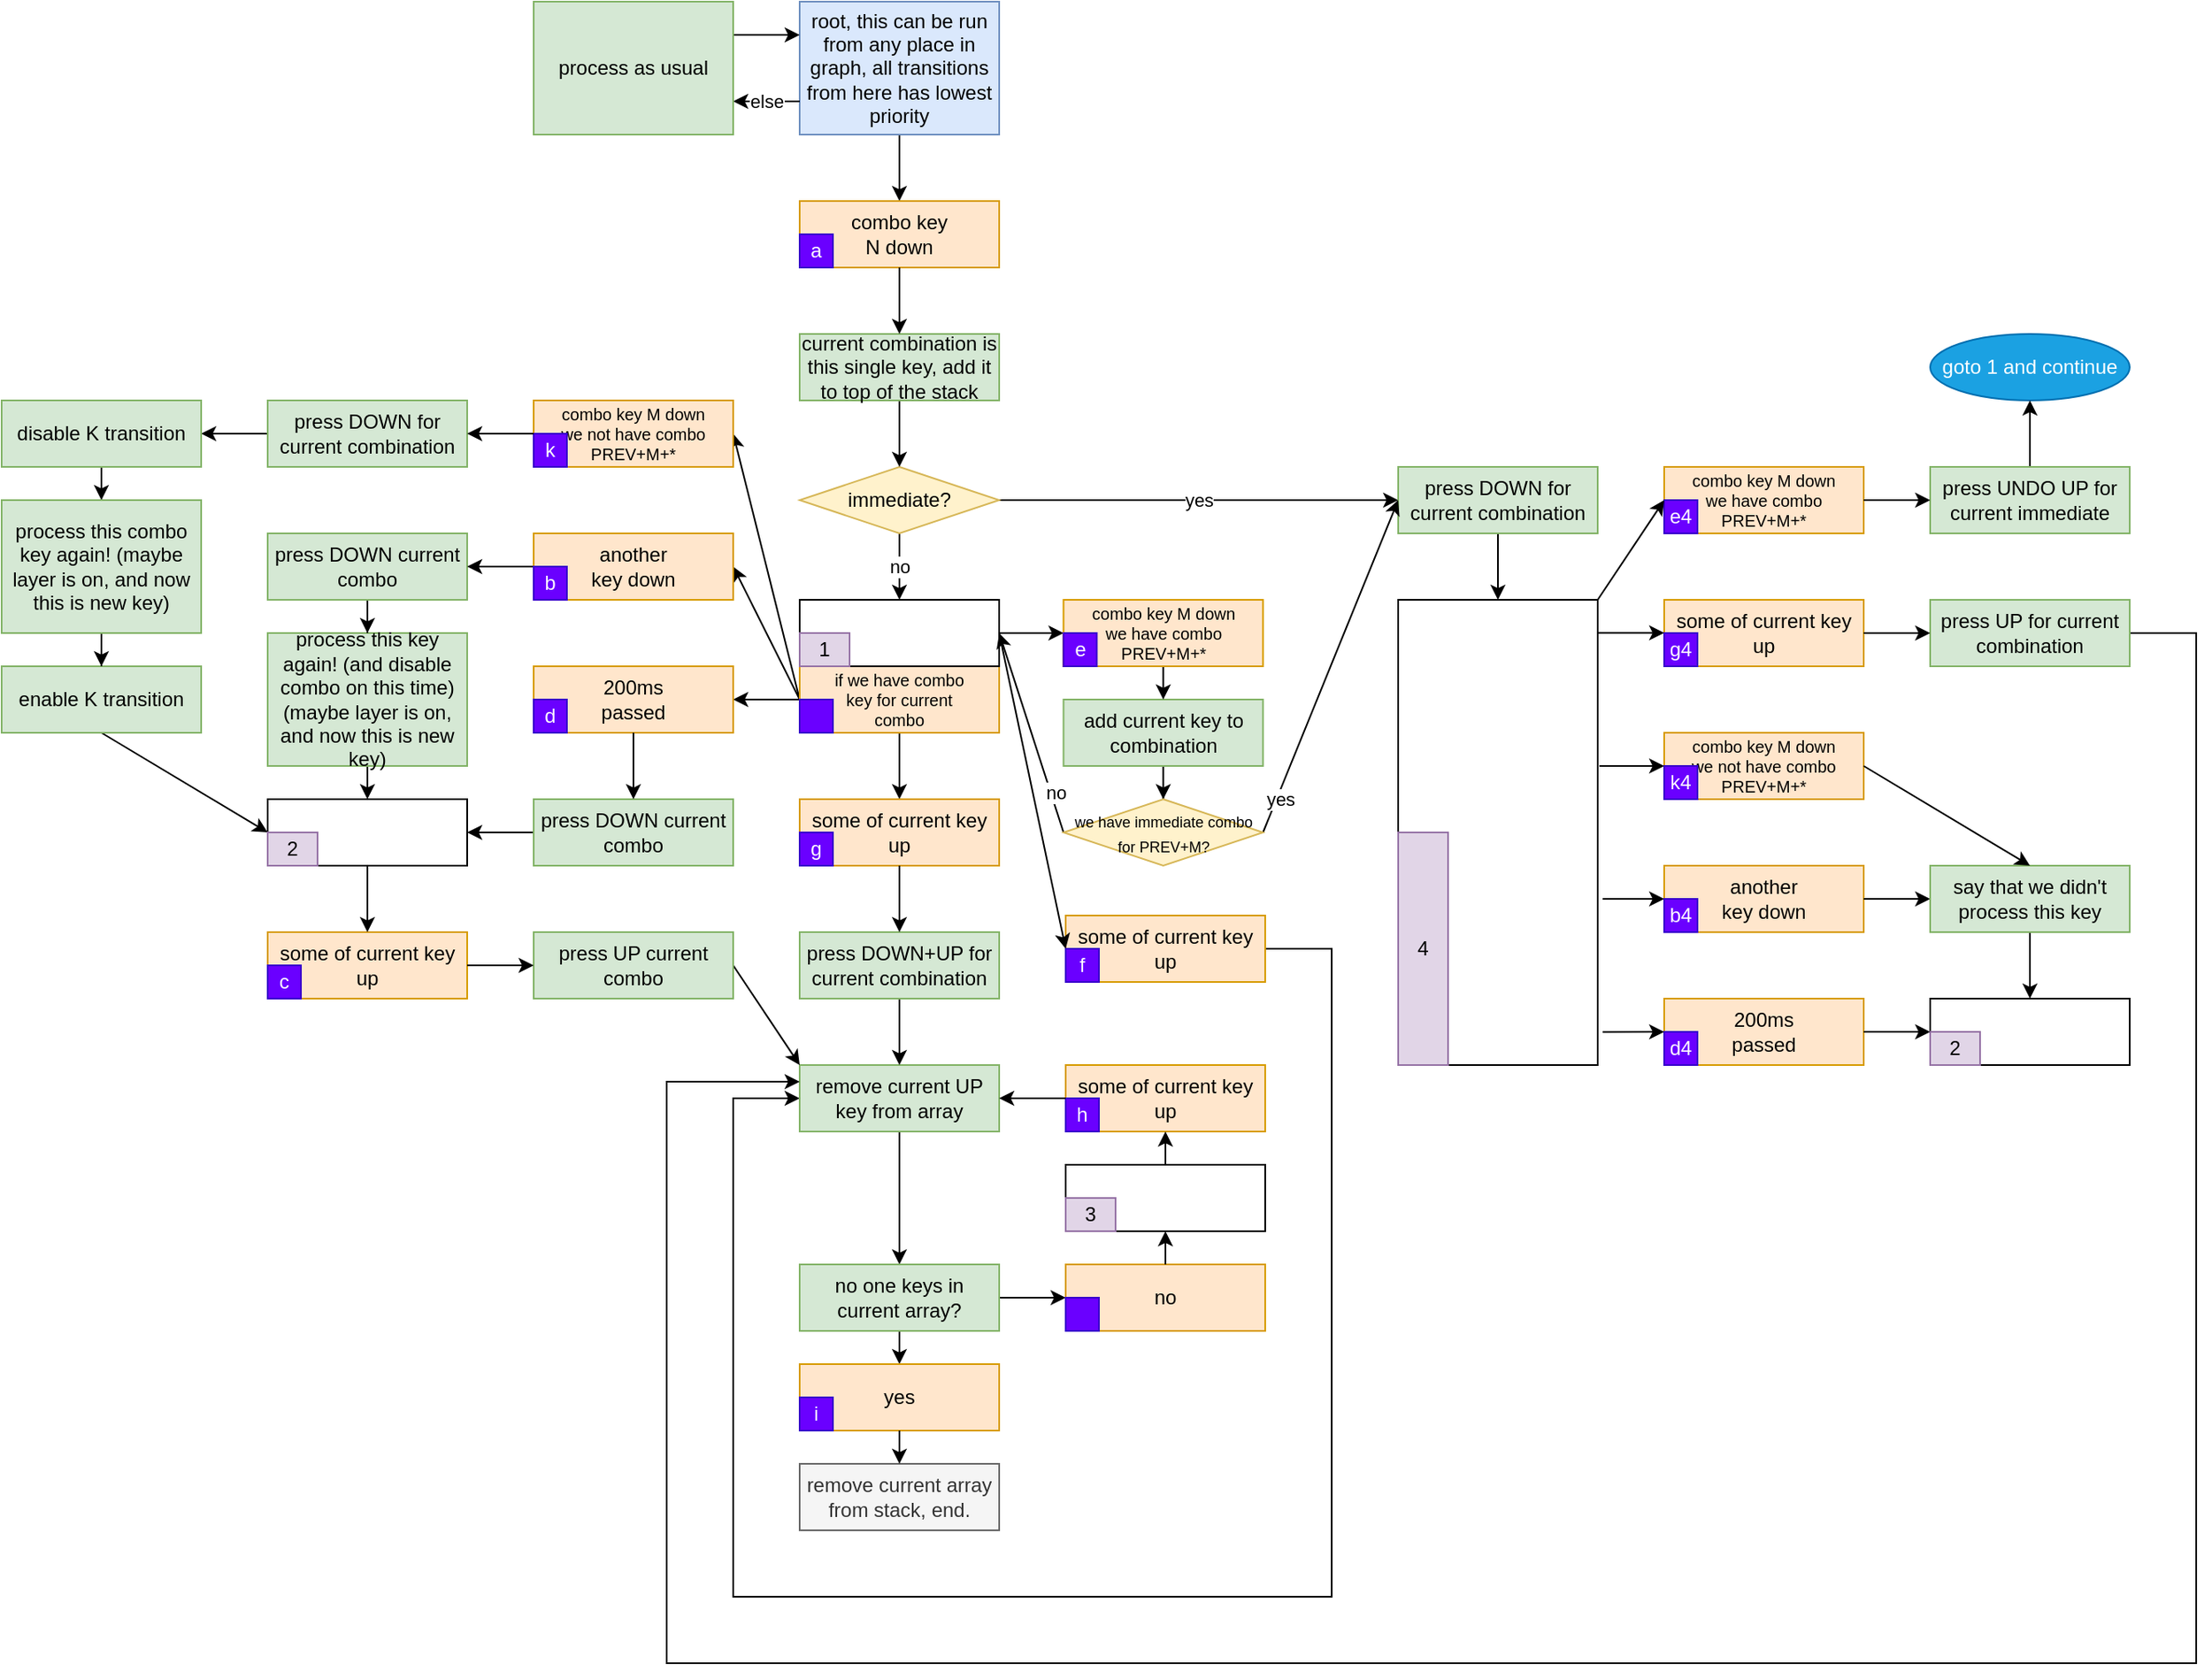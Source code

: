 <mxfile version="14.2.5" type="device"><diagram id="I-GsIGOzujkdGy-dldfp" name="Page-1"><mxGraphModel dx="1452" dy="2237" grid="1" gridSize="10" guides="1" tooltips="1" connect="1" arrows="1" fold="1" page="1" pageScale="1" pageWidth="850" pageHeight="1100" math="0" shadow="0"><root><mxCell id="0"/><mxCell id="1" parent="0"/><mxCell id="Cp73jElpVsVrNux0-uJD-24" style="edgeStyle=none;rounded=0;orthogonalLoop=1;jettySize=auto;html=1;" parent="1" source="9FikOTbZSqQ_IjJCwpM8-122" target="Cp73jElpVsVrNux0-uJD-22" edge="1"><mxGeometry relative="1" as="geometry"/></mxCell><mxCell id="9FikOTbZSqQ_IjJCwpM8-122" value="root, this can be run from any place in graph, all transitions from here has lowest priority" style="rounded=0;whiteSpace=wrap;html=1;fillColor=#dae8fc;strokeColor=#6c8ebf;" parent="1" vertex="1"><mxGeometry x="1360" y="-80" width="120" height="80" as="geometry"/></mxCell><mxCell id="9FikOTbZSqQ_IjJCwpM8-123" value="remove current array from stack, end." style="rounded=0;whiteSpace=wrap;html=1;fillColor=#f5f5f5;strokeColor=#666666;fontColor=#333333;" parent="1" vertex="1"><mxGeometry x="1360" y="800" width="120" height="40" as="geometry"/></mxCell><mxCell id="3cy7uIy2D0ZZn0zKqhlk-67" style="edgeStyle=orthogonalEdgeStyle;rounded=0;orthogonalLoop=1;jettySize=auto;html=1;exitX=1;exitY=0.5;exitDx=0;exitDy=0;" parent="1" source="Cp73jElpVsVrNux0-uJD-68" target="9FikOTbZSqQ_IjJCwpM8-125" edge="1"><mxGeometry relative="1" as="geometry"><Array as="points"><mxPoint x="1680" y="490"/><mxPoint x="1680" y="880"/><mxPoint x="1320" y="880"/><mxPoint x="1320" y="580"/></Array></mxGeometry></mxCell><mxCell id="Cp73jElpVsVrNux0-uJD-15" style="edgeStyle=none;rounded=0;orthogonalLoop=1;jettySize=auto;html=1;exitX=1;exitY=0.5;exitDx=0;exitDy=0;entryX=0;entryY=0;entryDx=0;entryDy=0;" parent="1" source="9FikOTbZSqQ_IjJCwpM8-124" target="ggF09_UAsh0PuTfxkhmL-5" edge="1"><mxGeometry relative="1" as="geometry"/></mxCell><mxCell id="FyaBsQyID1A_M-N_47Ui-7" style="edgeStyle=none;rounded=0;orthogonalLoop=1;jettySize=auto;html=1;" parent="1" source="9FikOTbZSqQ_IjJCwpM8-125" target="FyaBsQyID1A_M-N_47Ui-2" edge="1"><mxGeometry relative="1" as="geometry"/></mxCell><mxCell id="9FikOTbZSqQ_IjJCwpM8-125" value="remove current UP key from array" style="rounded=0;whiteSpace=wrap;html=1;fillColor=#d5e8d4;strokeColor=#82b366;" parent="1" vertex="1"><mxGeometry x="1360" y="560" width="120" height="40" as="geometry"/></mxCell><mxCell id="3cy7uIy2D0ZZn0zKqhlk-65" style="edgeStyle=none;rounded=0;orthogonalLoop=1;jettySize=auto;html=1;" parent="1" source="9FikOTbZSqQ_IjJCwpM8-134" target="3cy7uIy2D0ZZn0zKqhlk-14" edge="1"><mxGeometry relative="1" as="geometry"/></mxCell><mxCell id="9FikOTbZSqQ_IjJCwpM8-134" value="process this key again! (and disable combo on this time) (maybe layer is on, and now this is new key)" style="rounded=0;whiteSpace=wrap;html=1;fillColor=#d5e8d4;strokeColor=#82b366;" parent="1" vertex="1"><mxGeometry x="1040" y="300" width="120" height="80" as="geometry"/></mxCell><mxCell id="Cp73jElpVsVrNux0-uJD-20" style="edgeStyle=none;rounded=0;orthogonalLoop=1;jettySize=auto;html=1;exitX=0;exitY=0.5;exitDx=0;exitDy=0;entryX=1;entryY=0.5;entryDx=0;entryDy=0;" parent="1" source="3cy7uIy2D0ZZn0zKqhlk-10" target="Cp73jElpVsVrNux0-uJD-19" edge="1"><mxGeometry relative="1" as="geometry"/></mxCell><mxCell id="Cp73jElpVsVrNux0-uJD-34" style="edgeStyle=none;rounded=0;orthogonalLoop=1;jettySize=auto;html=1;exitX=0;exitY=0.5;exitDx=0;exitDy=0;entryX=1;entryY=0.5;entryDx=0;entryDy=0;" parent="1" source="3cy7uIy2D0ZZn0zKqhlk-10" target="Cp73jElpVsVrNux0-uJD-26" edge="1"><mxGeometry relative="1" as="geometry"/></mxCell><mxCell id="Cp73jElpVsVrNux0-uJD-65" style="edgeStyle=none;rounded=0;orthogonalLoop=1;jettySize=auto;html=1;exitX=0;exitY=0;exitDx=0;exitDy=0;entryX=1;entryY=0.5;entryDx=0;entryDy=0;" parent="1" source="Cp73jElpVsVrNux0-uJD-76" target="Cp73jElpVsVrNux0-uJD-62" edge="1"><mxGeometry relative="1" as="geometry"/></mxCell><mxCell id="Cp73jElpVsVrNux0-uJD-71" style="edgeStyle=none;rounded=0;orthogonalLoop=1;jettySize=auto;html=1;exitX=0.5;exitY=1;exitDx=0;exitDy=0;" parent="1" source="3cy7uIy2D0ZZn0zKqhlk-10" target="Cp73jElpVsVrNux0-uJD-42" edge="1"><mxGeometry relative="1" as="geometry"/></mxCell><mxCell id="3cy7uIy2D0ZZn0zKqhlk-10" value="&lt;p style=&quot;line-height: 100%&quot;&gt;&lt;/p&gt;&lt;div style=&quot;font-size: 10px&quot;&gt;&lt;font style=&quot;font-size: 10px&quot;&gt;if we have combo&lt;/font&gt;&lt;/div&gt;&lt;div style=&quot;font-size: 10px&quot;&gt;&lt;font style=&quot;font-size: 10px&quot;&gt; key for current &lt;br&gt;&lt;/font&gt;&lt;/div&gt;&lt;div style=&quot;font-size: 10px&quot;&gt;&lt;font style=&quot;font-size: 10px&quot;&gt;combo&lt;/font&gt;&lt;/div&gt;&lt;p&gt;&lt;/p&gt;" style="rounded=0;whiteSpace=wrap;html=1;fillColor=#ffe6cc;strokeColor=#d79b00;" parent="1" vertex="1"><mxGeometry x="1360" y="320" width="120" height="40" as="geometry"/></mxCell><mxCell id="Cp73jElpVsVrNux0-uJD-74" style="edgeStyle=none;rounded=0;orthogonalLoop=1;jettySize=auto;html=1;" parent="1" source="3cy7uIy2D0ZZn0zKqhlk-12" target="9FikOTbZSqQ_IjJCwpM8-125" edge="1"><mxGeometry relative="1" as="geometry"/></mxCell><mxCell id="3cy7uIy2D0ZZn0zKqhlk-12" value="press DOWN+UP for current combination" style="rounded=0;whiteSpace=wrap;html=1;fillColor=#d5e8d4;strokeColor=#82b366;" parent="1" vertex="1"><mxGeometry x="1360" y="480" width="120" height="40" as="geometry"/></mxCell><mxCell id="tpmH9WUJRvsgLyrocyXT-11" style="edgeStyle=orthogonalEdgeStyle;rounded=0;orthogonalLoop=1;jettySize=auto;html=1;" parent="1" source="3cy7uIy2D0ZZn0zKqhlk-19" target="tpmH9WUJRvsgLyrocyXT-10" edge="1"><mxGeometry relative="1" as="geometry"/></mxCell><mxCell id="3cy7uIy2D0ZZn0zKqhlk-19" value="add current key to combination" style="rounded=0;whiteSpace=wrap;html=1;fillColor=#d5e8d4;strokeColor=#82b366;" parent="1" vertex="1"><mxGeometry x="1518.7" y="340" width="120" height="40" as="geometry"/></mxCell><mxCell id="3cy7uIy2D0ZZn0zKqhlk-64" style="edgeStyle=none;rounded=0;orthogonalLoop=1;jettySize=auto;html=1;exitX=1;exitY=0.5;exitDx=0;exitDy=0;entryX=0;entryY=0;entryDx=0;entryDy=0;" parent="1" source="3cy7uIy2D0ZZn0zKqhlk-26" target="9FikOTbZSqQ_IjJCwpM8-125" edge="1"><mxGeometry relative="1" as="geometry"/></mxCell><mxCell id="3cy7uIy2D0ZZn0zKqhlk-26" value="press UP current combo" style="rounded=0;whiteSpace=wrap;html=1;fillColor=#d5e8d4;strokeColor=#82b366;" parent="1" vertex="1"><mxGeometry x="1200" y="480" width="120" height="40" as="geometry"/></mxCell><mxCell id="3cy7uIy2D0ZZn0zKqhlk-53" value="else" style="edgeStyle=none;rounded=0;orthogonalLoop=1;jettySize=auto;html=1;exitX=0;exitY=0.75;exitDx=0;exitDy=0;entryX=1;entryY=0.75;entryDx=0;entryDy=0;" parent="1" source="9FikOTbZSqQ_IjJCwpM8-122" target="3cy7uIy2D0ZZn0zKqhlk-55" edge="1"><mxGeometry relative="1" as="geometry"><mxPoint x="1360" y="-10" as="sourcePoint"/></mxGeometry></mxCell><mxCell id="3cy7uIy2D0ZZn0zKqhlk-54" style="edgeStyle=none;rounded=0;orthogonalLoop=1;jettySize=auto;html=1;exitX=1;exitY=0.25;exitDx=0;exitDy=0;entryX=0;entryY=0.25;entryDx=0;entryDy=0;" parent="1" source="3cy7uIy2D0ZZn0zKqhlk-55" target="9FikOTbZSqQ_IjJCwpM8-122" edge="1"><mxGeometry relative="1" as="geometry"><mxPoint x="1360" y="-30" as="targetPoint"/></mxGeometry></mxCell><mxCell id="3cy7uIy2D0ZZn0zKqhlk-55" value="process as usual" style="rounded=0;whiteSpace=wrap;html=1;fillColor=#d5e8d4;strokeColor=#82b366;" parent="1" vertex="1"><mxGeometry x="1200" y="-80" width="120" height="80" as="geometry"/></mxCell><mxCell id="Cp73jElpVsVrNux0-uJD-54" style="edgeStyle=none;rounded=0;orthogonalLoop=1;jettySize=auto;html=1;" parent="1" source="FyaBsQyID1A_M-N_47Ui-2" target="Cp73jElpVsVrNux0-uJD-52" edge="1"><mxGeometry relative="1" as="geometry"/></mxCell><mxCell id="Cp73jElpVsVrNux0-uJD-59" style="edgeStyle=none;rounded=0;orthogonalLoop=1;jettySize=auto;html=1;entryX=0;entryY=0.5;entryDx=0;entryDy=0;exitX=1;exitY=0.5;exitDx=0;exitDy=0;" parent="1" source="FyaBsQyID1A_M-N_47Ui-2" target="Cp73jElpVsVrNux0-uJD-57" edge="1"><mxGeometry relative="1" as="geometry"/></mxCell><mxCell id="FyaBsQyID1A_M-N_47Ui-2" value="no one keys in current array?" style="rounded=0;whiteSpace=wrap;html=1;fillColor=#d5e8d4;strokeColor=#82b366;" parent="1" vertex="1"><mxGeometry x="1360" y="680" width="120" height="40" as="geometry"/></mxCell><mxCell id="Cp73jElpVsVrNux0-uJD-2" style="edgeStyle=orthogonalEdgeStyle;rounded=0;orthogonalLoop=1;jettySize=auto;html=1;" parent="1" source="Cp73jElpVsVrNux0-uJD-1" target="9FikOTbZSqQ_IjJCwpM8-134" edge="1"><mxGeometry relative="1" as="geometry"/></mxCell><mxCell id="Cp73jElpVsVrNux0-uJD-1" value="&lt;div&gt;press DOWN current combo&lt;/div&gt;" style="rounded=0;whiteSpace=wrap;html=1;fillColor=#d5e8d4;strokeColor=#82b366;" parent="1" vertex="1"><mxGeometry x="1040" y="240" width="120" height="40" as="geometry"/></mxCell><mxCell id="Cp73jElpVsVrNux0-uJD-5" style="rounded=0;orthogonalLoop=1;jettySize=auto;html=1;entryX=1;entryY=0.5;entryDx=0;entryDy=0;exitX=0;exitY=0.5;exitDx=0;exitDy=0;" parent="1" source="Cp73jElpVsVrNux0-uJD-4" target="3cy7uIy2D0ZZn0zKqhlk-14" edge="1"><mxGeometry relative="1" as="geometry"/></mxCell><mxCell id="Cp73jElpVsVrNux0-uJD-4" value="&lt;div&gt;press DOWN current combo&lt;/div&gt;" style="rounded=0;whiteSpace=wrap;html=1;fillColor=#d5e8d4;strokeColor=#82b366;" parent="1" vertex="1"><mxGeometry x="1200" y="400" width="120" height="40" as="geometry"/></mxCell><mxCell id="BGmf5aNBPwFpcgeWRKs2-4" style="edgeStyle=orthogonalEdgeStyle;rounded=0;orthogonalLoop=1;jettySize=auto;html=1;" parent="1" source="Cp73jElpVsVrNux0-uJD-6" target="BGmf5aNBPwFpcgeWRKs2-1" edge="1"><mxGeometry relative="1" as="geometry"/></mxCell><mxCell id="Cp73jElpVsVrNux0-uJD-6" value="press DOWN for current combination" style="rounded=0;whiteSpace=wrap;html=1;fillColor=#d5e8d4;strokeColor=#82b366;" parent="1" vertex="1"><mxGeometry x="1040" y="160" width="120" height="40" as="geometry"/></mxCell><mxCell id="Cp73jElpVsVrNux0-uJD-75" style="edgeStyle=none;rounded=0;orthogonalLoop=1;jettySize=auto;html=1;entryX=0;entryY=0;entryDx=0;entryDy=0;exitX=0.5;exitY=1;exitDx=0;exitDy=0;" parent="1" source="BGmf5aNBPwFpcgeWRKs2-2" target="3cy7uIy2D0ZZn0zKqhlk-74" edge="1"><mxGeometry relative="1" as="geometry"/></mxCell><mxCell id="Cp73jElpVsVrNux0-uJD-16" style="edgeStyle=none;rounded=0;orthogonalLoop=1;jettySize=auto;html=1;" parent="1" source="Cp73jElpVsVrNux0-uJD-14" target="3cy7uIy2D0ZZn0zKqhlk-19" edge="1"><mxGeometry relative="1" as="geometry"/></mxCell><mxCell id="Cp73jElpVsVrNux0-uJD-21" style="edgeStyle=none;rounded=0;orthogonalLoop=1;jettySize=auto;html=1;entryX=1;entryY=0.5;entryDx=0;entryDy=0;" parent="1" source="Cp73jElpVsVrNux0-uJD-19" target="Cp73jElpVsVrNux0-uJD-1" edge="1"><mxGeometry relative="1" as="geometry"/></mxCell><mxCell id="Cp73jElpVsVrNux0-uJD-27" value="" style="group" parent="1" vertex="1" connectable="0"><mxGeometry x="1200" y="320" width="120" height="40" as="geometry"/></mxCell><mxCell id="Cp73jElpVsVrNux0-uJD-26" value="&lt;div&gt;200ms&lt;/div&gt;&lt;div&gt;passed&lt;br&gt;&lt;/div&gt;" style="rounded=0;whiteSpace=wrap;html=1;fillColor=#ffe6cc;strokeColor=#d79b00;" parent="Cp73jElpVsVrNux0-uJD-27" vertex="1"><mxGeometry width="120" height="40" as="geometry"/></mxCell><mxCell id="ggF09_UAsh0PuTfxkhmL-3" value="d" style="rounded=0;whiteSpace=wrap;html=1;fillColor=#6a00ff;strokeColor=#3700CC;fontColor=#ffffff;" parent="Cp73jElpVsVrNux0-uJD-27" vertex="1"><mxGeometry y="20" width="20" height="20" as="geometry"/></mxCell><mxCell id="Cp73jElpVsVrNux0-uJD-28" value="" style="group" parent="1" vertex="1" connectable="0"><mxGeometry x="1200" y="240" width="120" height="40" as="geometry"/></mxCell><mxCell id="Cp73jElpVsVrNux0-uJD-19" value="&lt;div&gt;another &lt;br&gt;&lt;/div&gt;&lt;div&gt;key down&lt;/div&gt;" style="rounded=0;whiteSpace=wrap;html=1;fillColor=#ffe6cc;strokeColor=#d79b00;" parent="Cp73jElpVsVrNux0-uJD-28" vertex="1"><mxGeometry width="120" height="40" as="geometry"/></mxCell><mxCell id="ggF09_UAsh0PuTfxkhmL-2" value="b" style="rounded=0;whiteSpace=wrap;html=1;fillColor=#6a00ff;strokeColor=#3700CC;fontColor=#ffffff;" parent="Cp73jElpVsVrNux0-uJD-28" vertex="1"><mxGeometry y="20" width="20" height="20" as="geometry"/></mxCell><mxCell id="Cp73jElpVsVrNux0-uJD-29" value="" style="group" parent="1" vertex="1" connectable="0"><mxGeometry x="1518.7" y="280" width="120" height="40" as="geometry"/></mxCell><mxCell id="Cp73jElpVsVrNux0-uJD-14" value="&lt;div style=&quot;font-size: 10px&quot;&gt;&lt;font style=&quot;font-size: 10px&quot;&gt;combo key M down&lt;/font&gt;&lt;div&gt;&lt;font style=&quot;font-size: 10px&quot;&gt;we have combo PREV+M&lt;/font&gt;&lt;font style=&quot;font-size: 10px&quot;&gt;+*&lt;/font&gt;&lt;/div&gt;&lt;/div&gt;" style="rounded=0;whiteSpace=wrap;html=1;fillColor=#ffe6cc;strokeColor=#d79b00;" parent="Cp73jElpVsVrNux0-uJD-29" vertex="1"><mxGeometry width="120" height="40" as="geometry"/></mxCell><mxCell id="ggF09_UAsh0PuTfxkhmL-5" value="e" style="rounded=0;whiteSpace=wrap;html=1;fillColor=#6a00ff;strokeColor=#3700CC;fontColor=#ffffff;" parent="Cp73jElpVsVrNux0-uJD-29" vertex="1"><mxGeometry y="20" width="20" height="20" as="geometry"/></mxCell><mxCell id="Cp73jElpVsVrNux0-uJD-30" value="" style="group" parent="1" vertex="1" connectable="0"><mxGeometry x="1360" y="40" width="120" height="40" as="geometry"/></mxCell><mxCell id="Cp73jElpVsVrNux0-uJD-22" value="&lt;div&gt;combo key &lt;br&gt;&lt;/div&gt;&lt;div&gt;N down&lt;/div&gt;" style="rounded=0;whiteSpace=wrap;html=1;fillColor=#ffe6cc;strokeColor=#d79b00;" parent="Cp73jElpVsVrNux0-uJD-30" vertex="1"><mxGeometry width="120" height="40" as="geometry"/></mxCell><mxCell id="ggF09_UAsh0PuTfxkhmL-1" value="a" style="rounded=0;whiteSpace=wrap;html=1;fillColor=#6a00ff;strokeColor=#3700CC;fontColor=#ffffff;" parent="Cp73jElpVsVrNux0-uJD-30" vertex="1"><mxGeometry y="20" width="20" height="20" as="geometry"/></mxCell><mxCell id="Cp73jElpVsVrNux0-uJD-31" value="" style="group" parent="1" vertex="1" connectable="0"><mxGeometry x="1360" y="280" width="120" height="40" as="geometry"/></mxCell><mxCell id="9FikOTbZSqQ_IjJCwpM8-124" value="" style="rounded=0;whiteSpace=wrap;html=1;" parent="Cp73jElpVsVrNux0-uJD-31" vertex="1"><mxGeometry width="120" height="40" as="geometry"/></mxCell><mxCell id="3cy7uIy2D0ZZn0zKqhlk-70" value="1" style="rounded=0;whiteSpace=wrap;html=1;fillColor=#e1d5e7;strokeColor=#9673a6;" parent="Cp73jElpVsVrNux0-uJD-31" vertex="1"><mxGeometry y="20" width="30" height="20" as="geometry"/></mxCell><mxCell id="Cp73jElpVsVrNux0-uJD-32" value="" style="group" parent="1" vertex="1" connectable="0"><mxGeometry x="1520" y="620" width="120" height="40" as="geometry"/></mxCell><mxCell id="FyaBsQyID1A_M-N_47Ui-1" value="" style="rounded=0;whiteSpace=wrap;html=1;" parent="Cp73jElpVsVrNux0-uJD-32" vertex="1"><mxGeometry width="120" height="40" as="geometry"/></mxCell><mxCell id="3cy7uIy2D0ZZn0zKqhlk-72" value="3" style="rounded=0;whiteSpace=wrap;html=1;fillColor=#e1d5e7;strokeColor=#9673a6;" parent="Cp73jElpVsVrNux0-uJD-32" vertex="1"><mxGeometry y="20" width="30" height="20" as="geometry"/></mxCell><mxCell id="Cp73jElpVsVrNux0-uJD-33" value="" style="group" parent="1" vertex="1" connectable="0"><mxGeometry x="1040" y="400" width="120" height="40" as="geometry"/></mxCell><mxCell id="3cy7uIy2D0ZZn0zKqhlk-14" value="" style="rounded=0;whiteSpace=wrap;html=1;" parent="Cp73jElpVsVrNux0-uJD-33" vertex="1"><mxGeometry width="120" height="40" as="geometry"/></mxCell><mxCell id="3cy7uIy2D0ZZn0zKqhlk-74" value="2" style="rounded=0;whiteSpace=wrap;html=1;fillColor=#e1d5e7;strokeColor=#9673a6;" parent="Cp73jElpVsVrNux0-uJD-33" vertex="1"><mxGeometry y="20" width="30" height="20" as="geometry"/></mxCell><mxCell id="Cp73jElpVsVrNux0-uJD-35" style="edgeStyle=none;rounded=0;orthogonalLoop=1;jettySize=auto;html=1;" parent="1" source="Cp73jElpVsVrNux0-uJD-26" target="Cp73jElpVsVrNux0-uJD-4" edge="1"><mxGeometry relative="1" as="geometry"/></mxCell><mxCell id="Cp73jElpVsVrNux0-uJD-36" value="" style="group" parent="1" vertex="1" connectable="0"><mxGeometry x="1040" y="480" width="120" height="40" as="geometry"/></mxCell><mxCell id="Cp73jElpVsVrNux0-uJD-37" value="some of current key up" style="rounded=0;whiteSpace=wrap;html=1;fillColor=#ffe6cc;strokeColor=#d79b00;" parent="Cp73jElpVsVrNux0-uJD-36" vertex="1"><mxGeometry width="120" height="40" as="geometry"/></mxCell><mxCell id="Cp73jElpVsVrNux0-uJD-38" value="c" style="rounded=0;whiteSpace=wrap;html=1;fillColor=#6a00ff;strokeColor=#3700CC;fontColor=#ffffff;" parent="Cp73jElpVsVrNux0-uJD-36" vertex="1"><mxGeometry y="20" width="20" height="20" as="geometry"/></mxCell><mxCell id="Cp73jElpVsVrNux0-uJD-39" style="edgeStyle=none;rounded=0;orthogonalLoop=1;jettySize=auto;html=1;" parent="1" source="3cy7uIy2D0ZZn0zKqhlk-14" target="Cp73jElpVsVrNux0-uJD-37" edge="1"><mxGeometry relative="1" as="geometry"/></mxCell><mxCell id="Cp73jElpVsVrNux0-uJD-40" style="edgeStyle=none;rounded=0;orthogonalLoop=1;jettySize=auto;html=1;" parent="1" source="Cp73jElpVsVrNux0-uJD-37" target="3cy7uIy2D0ZZn0zKqhlk-26" edge="1"><mxGeometry relative="1" as="geometry"/></mxCell><mxCell id="Cp73jElpVsVrNux0-uJD-41" value="" style="group" parent="1" vertex="1" connectable="0"><mxGeometry x="1360" y="400" width="120" height="40" as="geometry"/></mxCell><mxCell id="Cp73jElpVsVrNux0-uJD-42" value="some of current key up" style="rounded=0;whiteSpace=wrap;html=1;fillColor=#ffe6cc;strokeColor=#d79b00;" parent="Cp73jElpVsVrNux0-uJD-41" vertex="1"><mxGeometry width="120" height="40" as="geometry"/></mxCell><mxCell id="Cp73jElpVsVrNux0-uJD-43" value="g" style="rounded=0;whiteSpace=wrap;html=1;fillColor=#6a00ff;strokeColor=#3700CC;fontColor=#ffffff;" parent="Cp73jElpVsVrNux0-uJD-41" vertex="1"><mxGeometry y="20" width="20" height="20" as="geometry"/></mxCell><mxCell id="Cp73jElpVsVrNux0-uJD-46" value="" style="group" parent="1" vertex="1" connectable="0"><mxGeometry x="1520" y="560" width="120" height="40" as="geometry"/></mxCell><mxCell id="Cp73jElpVsVrNux0-uJD-47" value="some of current key up" style="rounded=0;whiteSpace=wrap;html=1;fillColor=#ffe6cc;strokeColor=#d79b00;" parent="Cp73jElpVsVrNux0-uJD-46" vertex="1"><mxGeometry width="120" height="40" as="geometry"/></mxCell><mxCell id="Cp73jElpVsVrNux0-uJD-48" value="h" style="rounded=0;whiteSpace=wrap;html=1;fillColor=#6a00ff;strokeColor=#3700CC;fontColor=#ffffff;" parent="Cp73jElpVsVrNux0-uJD-46" vertex="1"><mxGeometry y="20" width="20" height="20" as="geometry"/></mxCell><mxCell id="Cp73jElpVsVrNux0-uJD-49" style="edgeStyle=none;rounded=0;orthogonalLoop=1;jettySize=auto;html=1;entryX=0.5;entryY=1;entryDx=0;entryDy=0;" parent="1" source="FyaBsQyID1A_M-N_47Ui-1" target="Cp73jElpVsVrNux0-uJD-47" edge="1"><mxGeometry relative="1" as="geometry"/></mxCell><mxCell id="Cp73jElpVsVrNux0-uJD-50" style="edgeStyle=none;rounded=0;orthogonalLoop=1;jettySize=auto;html=1;entryX=1;entryY=0.5;entryDx=0;entryDy=0;exitX=0;exitY=0;exitDx=0;exitDy=0;" parent="1" source="Cp73jElpVsVrNux0-uJD-48" target="9FikOTbZSqQ_IjJCwpM8-125" edge="1"><mxGeometry relative="1" as="geometry"/></mxCell><mxCell id="Cp73jElpVsVrNux0-uJD-51" value="" style="group" parent="1" vertex="1" connectable="0"><mxGeometry x="1360" y="740" width="120" height="40" as="geometry"/></mxCell><mxCell id="Cp73jElpVsVrNux0-uJD-52" value="yes" style="rounded=0;whiteSpace=wrap;html=1;fillColor=#ffe6cc;strokeColor=#d79b00;" parent="Cp73jElpVsVrNux0-uJD-51" vertex="1"><mxGeometry width="120" height="40" as="geometry"/></mxCell><mxCell id="Cp73jElpVsVrNux0-uJD-53" value="i" style="rounded=0;whiteSpace=wrap;html=1;fillColor=#6a00ff;strokeColor=#3700CC;fontColor=#ffffff;" parent="Cp73jElpVsVrNux0-uJD-51" vertex="1"><mxGeometry y="20" width="20" height="20" as="geometry"/></mxCell><mxCell id="Cp73jElpVsVrNux0-uJD-55" style="edgeStyle=none;rounded=0;orthogonalLoop=1;jettySize=auto;html=1;" parent="1" source="Cp73jElpVsVrNux0-uJD-52" target="9FikOTbZSqQ_IjJCwpM8-123" edge="1"><mxGeometry relative="1" as="geometry"/></mxCell><mxCell id="Cp73jElpVsVrNux0-uJD-56" value="" style="group" parent="1" vertex="1" connectable="0"><mxGeometry x="1520" y="680" width="120" height="40" as="geometry"/></mxCell><mxCell id="Cp73jElpVsVrNux0-uJD-57" value="no" style="rounded=0;whiteSpace=wrap;html=1;fillColor=#ffe6cc;strokeColor=#d79b00;" parent="Cp73jElpVsVrNux0-uJD-56" vertex="1"><mxGeometry width="120" height="40" as="geometry"/></mxCell><mxCell id="Cp73jElpVsVrNux0-uJD-58" value="" style="rounded=0;whiteSpace=wrap;html=1;fillColor=#6a00ff;strokeColor=#3700CC;fontColor=#ffffff;" parent="Cp73jElpVsVrNux0-uJD-56" vertex="1"><mxGeometry y="20" width="20" height="20" as="geometry"/></mxCell><mxCell id="Cp73jElpVsVrNux0-uJD-60" style="edgeStyle=none;rounded=0;orthogonalLoop=1;jettySize=auto;html=1;" parent="1" source="Cp73jElpVsVrNux0-uJD-57" target="FyaBsQyID1A_M-N_47Ui-1" edge="1"><mxGeometry relative="1" as="geometry"/></mxCell><mxCell id="Cp73jElpVsVrNux0-uJD-61" value="" style="group" parent="1" vertex="1" connectable="0"><mxGeometry x="1200" y="160" width="120" height="40" as="geometry"/></mxCell><mxCell id="Cp73jElpVsVrNux0-uJD-62" value="&lt;div style=&quot;font-size: 10px&quot;&gt;&lt;font style=&quot;font-size: 10px&quot;&gt;combo key M down&lt;/font&gt;&lt;div&gt;&lt;font style=&quot;font-size: 10px&quot;&gt;we not have combo PREV+M&lt;/font&gt;&lt;font style=&quot;font-size: 10px&quot;&gt;+*&lt;/font&gt;&lt;/div&gt;&lt;/div&gt;" style="rounded=0;whiteSpace=wrap;html=1;fillColor=#ffe6cc;strokeColor=#d79b00;" parent="Cp73jElpVsVrNux0-uJD-61" vertex="1"><mxGeometry width="120" height="40" as="geometry"/></mxCell><mxCell id="Cp73jElpVsVrNux0-uJD-63" value="k" style="rounded=0;whiteSpace=wrap;html=1;fillColor=#6a00ff;strokeColor=#3700CC;fontColor=#ffffff;" parent="Cp73jElpVsVrNux0-uJD-61" vertex="1"><mxGeometry y="20" width="20" height="20" as="geometry"/></mxCell><mxCell id="Cp73jElpVsVrNux0-uJD-66" style="edgeStyle=none;rounded=0;orthogonalLoop=1;jettySize=auto;html=1;" parent="1" source="Cp73jElpVsVrNux0-uJD-62" target="Cp73jElpVsVrNux0-uJD-6" edge="1"><mxGeometry relative="1" as="geometry"/></mxCell><mxCell id="Cp73jElpVsVrNux0-uJD-67" value="" style="group" parent="1" vertex="1" connectable="0"><mxGeometry x="1520" y="470" width="120" height="40" as="geometry"/></mxCell><mxCell id="Cp73jElpVsVrNux0-uJD-68" value="some of current key up" style="rounded=0;whiteSpace=wrap;html=1;fillColor=#ffe6cc;strokeColor=#d79b00;" parent="Cp73jElpVsVrNux0-uJD-67" vertex="1"><mxGeometry width="120" height="40" as="geometry"/></mxCell><mxCell id="Cp73jElpVsVrNux0-uJD-69" value="f" style="rounded=0;whiteSpace=wrap;html=1;fillColor=#6a00ff;strokeColor=#3700CC;fontColor=#ffffff;" parent="Cp73jElpVsVrNux0-uJD-67" vertex="1"><mxGeometry y="20" width="20" height="20" as="geometry"/></mxCell><mxCell id="Cp73jElpVsVrNux0-uJD-70" style="edgeStyle=none;rounded=0;orthogonalLoop=1;jettySize=auto;html=1;exitX=1;exitY=0.5;exitDx=0;exitDy=0;entryX=0;entryY=0;entryDx=0;entryDy=0;" parent="1" source="9FikOTbZSqQ_IjJCwpM8-124" target="Cp73jElpVsVrNux0-uJD-69" edge="1"><mxGeometry relative="1" as="geometry"/></mxCell><mxCell id="Cp73jElpVsVrNux0-uJD-72" style="edgeStyle=none;rounded=0;orthogonalLoop=1;jettySize=auto;html=1;" parent="1" source="Cp73jElpVsVrNux0-uJD-42" target="3cy7uIy2D0ZZn0zKqhlk-12" edge="1"><mxGeometry relative="1" as="geometry"/></mxCell><mxCell id="Cp73jElpVsVrNux0-uJD-76" value="" style="rounded=0;whiteSpace=wrap;html=1;fillColor=#6a00ff;strokeColor=#3700CC;fontColor=#ffffff;" parent="1" vertex="1"><mxGeometry x="1360" y="340" width="20" height="20" as="geometry"/></mxCell><mxCell id="tpmH9WUJRvsgLyrocyXT-6" value="no" style="edgeStyle=orthogonalEdgeStyle;rounded=0;orthogonalLoop=1;jettySize=auto;html=1;" parent="1" source="tpmH9WUJRvsgLyrocyXT-1" target="9FikOTbZSqQ_IjJCwpM8-124" edge="1"><mxGeometry relative="1" as="geometry"/></mxCell><mxCell id="tpmH9WUJRvsgLyrocyXT-8" value="yes" style="rounded=0;orthogonalLoop=1;jettySize=auto;html=1;entryX=0;entryY=0.5;entryDx=0;entryDy=0;exitX=1;exitY=0.5;exitDx=0;exitDy=0;" parent="1" source="tpmH9WUJRvsgLyrocyXT-1" target="tpmH9WUJRvsgLyrocyXT-7" edge="1"><mxGeometry relative="1" as="geometry"/></mxCell><mxCell id="tpmH9WUJRvsgLyrocyXT-1" value="immediate?" style="rhombus;whiteSpace=wrap;html=1;fillColor=#fff2cc;strokeColor=#d6b656;" parent="1" vertex="1"><mxGeometry x="1360" y="200" width="120" height="40" as="geometry"/></mxCell><mxCell id="tpmH9WUJRvsgLyrocyXT-5" style="edgeStyle=orthogonalEdgeStyle;rounded=0;orthogonalLoop=1;jettySize=auto;html=1;" parent="1" source="tpmH9WUJRvsgLyrocyXT-3" target="tpmH9WUJRvsgLyrocyXT-1" edge="1"><mxGeometry relative="1" as="geometry"/></mxCell><mxCell id="tpmH9WUJRvsgLyrocyXT-3" value="current combination is this single key, add it to top of the stack" style="rounded=0;whiteSpace=wrap;html=1;fillColor=#d5e8d4;strokeColor=#82b366;" parent="1" vertex="1"><mxGeometry x="1360" y="120" width="120" height="40" as="geometry"/></mxCell><mxCell id="tpmH9WUJRvsgLyrocyXT-4" style="edgeStyle=orthogonalEdgeStyle;rounded=0;orthogonalLoop=1;jettySize=auto;html=1;" parent="1" source="Cp73jElpVsVrNux0-uJD-22" target="tpmH9WUJRvsgLyrocyXT-3" edge="1"><mxGeometry relative="1" as="geometry"/></mxCell><mxCell id="tpmH9WUJRvsgLyrocyXT-22" style="edgeStyle=none;rounded=0;orthogonalLoop=1;jettySize=auto;html=1;" parent="1" source="tpmH9WUJRvsgLyrocyXT-7" target="tpmH9WUJRvsgLyrocyXT-19" edge="1"><mxGeometry relative="1" as="geometry"/></mxCell><mxCell id="tpmH9WUJRvsgLyrocyXT-7" value="press DOWN for current combination" style="rounded=0;whiteSpace=wrap;html=1;fillColor=#d5e8d4;strokeColor=#82b366;" parent="1" vertex="1"><mxGeometry x="1720" y="200" width="120" height="40" as="geometry"/></mxCell><mxCell id="tpmH9WUJRvsgLyrocyXT-12" style="rounded=0;orthogonalLoop=1;jettySize=auto;html=1;exitX=0;exitY=0.5;exitDx=0;exitDy=0;" parent="1" source="tpmH9WUJRvsgLyrocyXT-10" edge="1"><mxGeometry relative="1" as="geometry"><mxPoint x="1480" y="300" as="targetPoint"/></mxGeometry></mxCell><mxCell id="tpmH9WUJRvsgLyrocyXT-13" value="no" style="edgeLabel;html=1;align=center;verticalAlign=middle;resizable=0;points=[];" parent="tpmH9WUJRvsgLyrocyXT-12" vertex="1" connectable="0"><mxGeometry x="-0.6" y="-3" relative="1" as="geometry"><mxPoint as="offset"/></mxGeometry></mxCell><mxCell id="tpmH9WUJRvsgLyrocyXT-14" style="edgeStyle=none;rounded=0;orthogonalLoop=1;jettySize=auto;html=1;exitX=1;exitY=0.5;exitDx=0;exitDy=0;entryX=0;entryY=0.5;entryDx=0;entryDy=0;" parent="1" source="tpmH9WUJRvsgLyrocyXT-10" target="tpmH9WUJRvsgLyrocyXT-7" edge="1"><mxGeometry relative="1" as="geometry"><mxPoint x="1680" y="220" as="targetPoint"/></mxGeometry></mxCell><mxCell id="tpmH9WUJRvsgLyrocyXT-15" value="yes" style="edgeLabel;html=1;align=center;verticalAlign=middle;resizable=0;points=[];" parent="tpmH9WUJRvsgLyrocyXT-14" vertex="1" connectable="0"><mxGeometry x="-0.786" y="-2" relative="1" as="geometry"><mxPoint as="offset"/></mxGeometry></mxCell><mxCell id="tpmH9WUJRvsgLyrocyXT-10" value="&lt;font style=&quot;font-size: 9px&quot;&gt;we have immediate combo for PREV+M?&lt;/font&gt;" style="rhombus;whiteSpace=wrap;html=1;fillColor=#fff2cc;strokeColor=#d6b656;" parent="1" vertex="1"><mxGeometry x="1518.7" y="400" width="120" height="40" as="geometry"/></mxCell><mxCell id="tpmH9WUJRvsgLyrocyXT-18" value="" style="group" parent="1" vertex="1" connectable="0"><mxGeometry x="1720" y="280" width="120" height="280" as="geometry"/></mxCell><mxCell id="tpmH9WUJRvsgLyrocyXT-19" value="" style="rounded=0;whiteSpace=wrap;html=1;" parent="tpmH9WUJRvsgLyrocyXT-18" vertex="1"><mxGeometry width="120" height="280" as="geometry"/></mxCell><mxCell id="tpmH9WUJRvsgLyrocyXT-20" value="4" style="rounded=0;whiteSpace=wrap;html=1;fillColor=#e1d5e7;strokeColor=#9673a6;" parent="tpmH9WUJRvsgLyrocyXT-18" vertex="1"><mxGeometry y="140" width="30" height="140" as="geometry"/></mxCell><mxCell id="tpmH9WUJRvsgLyrocyXT-24" value="" style="group" parent="1" vertex="1" connectable="0"><mxGeometry x="1880" y="520" width="120" height="40" as="geometry"/></mxCell><mxCell id="tpmH9WUJRvsgLyrocyXT-25" value="&lt;div&gt;200ms&lt;/div&gt;&lt;div&gt;passed&lt;br&gt;&lt;/div&gt;" style="rounded=0;whiteSpace=wrap;html=1;fillColor=#ffe6cc;strokeColor=#d79b00;" parent="tpmH9WUJRvsgLyrocyXT-24" vertex="1"><mxGeometry width="120" height="40" as="geometry"/></mxCell><mxCell id="tpmH9WUJRvsgLyrocyXT-26" value="d4" style="rounded=0;whiteSpace=wrap;html=1;fillColor=#6a00ff;strokeColor=#3700CC;fontColor=#ffffff;" parent="tpmH9WUJRvsgLyrocyXT-24" vertex="1"><mxGeometry y="20" width="20" height="20" as="geometry"/></mxCell><mxCell id="tpmH9WUJRvsgLyrocyXT-27" value="" style="group" parent="1" vertex="1" connectable="0"><mxGeometry x="1880" y="440" width="120" height="40" as="geometry"/></mxCell><mxCell id="tpmH9WUJRvsgLyrocyXT-28" value="&lt;div&gt;another &lt;br&gt;&lt;/div&gt;&lt;div&gt;key down&lt;/div&gt;" style="rounded=0;whiteSpace=wrap;html=1;fillColor=#ffe6cc;strokeColor=#d79b00;" parent="tpmH9WUJRvsgLyrocyXT-27" vertex="1"><mxGeometry width="120" height="40" as="geometry"/></mxCell><mxCell id="tpmH9WUJRvsgLyrocyXT-29" value="b4" style="rounded=0;whiteSpace=wrap;html=1;fillColor=#6a00ff;strokeColor=#3700CC;fontColor=#ffffff;" parent="tpmH9WUJRvsgLyrocyXT-27" vertex="1"><mxGeometry y="20" width="20" height="20" as="geometry"/></mxCell><mxCell id="tpmH9WUJRvsgLyrocyXT-30" value="" style="group" parent="1" vertex="1" connectable="0"><mxGeometry x="1880" y="360" width="120" height="40" as="geometry"/></mxCell><mxCell id="tpmH9WUJRvsgLyrocyXT-31" value="&lt;div style=&quot;font-size: 10px&quot;&gt;&lt;font style=&quot;font-size: 10px&quot;&gt;combo key M down&lt;/font&gt;&lt;div&gt;&lt;font style=&quot;font-size: 10px&quot;&gt;we not have combo PREV+M&lt;/font&gt;&lt;font style=&quot;font-size: 10px&quot;&gt;+*&lt;/font&gt;&lt;/div&gt;&lt;/div&gt;" style="rounded=0;whiteSpace=wrap;html=1;fillColor=#ffe6cc;strokeColor=#d79b00;" parent="tpmH9WUJRvsgLyrocyXT-30" vertex="1"><mxGeometry width="120" height="40" as="geometry"/></mxCell><mxCell id="tpmH9WUJRvsgLyrocyXT-32" value="k4" style="rounded=0;whiteSpace=wrap;html=1;fillColor=#6a00ff;strokeColor=#3700CC;fontColor=#ffffff;" parent="tpmH9WUJRvsgLyrocyXT-30" vertex="1"><mxGeometry y="20" width="20" height="20" as="geometry"/></mxCell><mxCell id="tpmH9WUJRvsgLyrocyXT-33" value="" style="group" parent="1" vertex="1" connectable="0"><mxGeometry x="1880.0" y="200" width="120" height="40" as="geometry"/></mxCell><mxCell id="tpmH9WUJRvsgLyrocyXT-34" value="&lt;div style=&quot;font-size: 10px&quot;&gt;&lt;font style=&quot;font-size: 10px&quot;&gt;combo key M down&lt;/font&gt;&lt;div&gt;&lt;font style=&quot;font-size: 10px&quot;&gt;we have combo PREV+M&lt;/font&gt;&lt;font style=&quot;font-size: 10px&quot;&gt;+*&lt;/font&gt;&lt;/div&gt;&lt;/div&gt;" style="rounded=0;whiteSpace=wrap;html=1;fillColor=#ffe6cc;strokeColor=#d79b00;" parent="tpmH9WUJRvsgLyrocyXT-33" vertex="1"><mxGeometry width="120" height="40" as="geometry"/></mxCell><mxCell id="tpmH9WUJRvsgLyrocyXT-35" value="e4" style="rounded=0;whiteSpace=wrap;html=1;fillColor=#6a00ff;strokeColor=#3700CC;fontColor=#ffffff;" parent="tpmH9WUJRvsgLyrocyXT-33" vertex="1"><mxGeometry y="20" width="20" height="20" as="geometry"/></mxCell><mxCell id="tpmH9WUJRvsgLyrocyXT-36" value="" style="group" parent="1" vertex="1" connectable="0"><mxGeometry x="1880" y="280" width="120" height="40" as="geometry"/></mxCell><mxCell id="tpmH9WUJRvsgLyrocyXT-37" value="some of current key up" style="rounded=0;whiteSpace=wrap;html=1;fillColor=#ffe6cc;strokeColor=#d79b00;" parent="tpmH9WUJRvsgLyrocyXT-36" vertex="1"><mxGeometry width="120" height="40" as="geometry"/></mxCell><mxCell id="tpmH9WUJRvsgLyrocyXT-38" value="g4" style="rounded=0;whiteSpace=wrap;html=1;fillColor=#6a00ff;strokeColor=#3700CC;fontColor=#ffffff;" parent="tpmH9WUJRvsgLyrocyXT-36" vertex="1"><mxGeometry y="20" width="20" height="20" as="geometry"/></mxCell><mxCell id="tpmH9WUJRvsgLyrocyXT-41" style="edgeStyle=none;rounded=0;orthogonalLoop=1;jettySize=auto;html=1;exitX=1;exitY=0.071;exitDx=0;exitDy=0;exitPerimeter=0;" parent="1" source="tpmH9WUJRvsgLyrocyXT-19" target="tpmH9WUJRvsgLyrocyXT-37" edge="1"><mxGeometry relative="1" as="geometry"/></mxCell><mxCell id="tpmH9WUJRvsgLyrocyXT-44" style="edgeStyle=none;rounded=0;orthogonalLoop=1;jettySize=auto;html=1;entryX=0;entryY=0;entryDx=0;entryDy=0;exitX=1.008;exitY=0.357;exitDx=0;exitDy=0;exitPerimeter=0;" parent="1" source="tpmH9WUJRvsgLyrocyXT-19" target="tpmH9WUJRvsgLyrocyXT-32" edge="1"><mxGeometry relative="1" as="geometry"/></mxCell><mxCell id="tpmH9WUJRvsgLyrocyXT-45" style="edgeStyle=none;rounded=0;orthogonalLoop=1;jettySize=auto;html=1;entryX=0;entryY=0.5;entryDx=0;entryDy=0;exitX=1.025;exitY=0.643;exitDx=0;exitDy=0;exitPerimeter=0;" parent="1" source="tpmH9WUJRvsgLyrocyXT-19" target="tpmH9WUJRvsgLyrocyXT-28" edge="1"><mxGeometry relative="1" as="geometry"/></mxCell><mxCell id="tpmH9WUJRvsgLyrocyXT-46" style="edgeStyle=none;rounded=0;orthogonalLoop=1;jettySize=auto;html=1;entryX=0;entryY=0;entryDx=0;entryDy=0;exitX=1.025;exitY=0.929;exitDx=0;exitDy=0;exitPerimeter=0;" parent="1" source="tpmH9WUJRvsgLyrocyXT-19" target="tpmH9WUJRvsgLyrocyXT-26" edge="1"><mxGeometry relative="1" as="geometry"/></mxCell><mxCell id="tpmH9WUJRvsgLyrocyXT-47" style="edgeStyle=none;rounded=0;orthogonalLoop=1;jettySize=auto;html=1;entryX=0;entryY=0;entryDx=0;entryDy=0;exitX=1;exitY=0;exitDx=0;exitDy=0;" parent="1" source="tpmH9WUJRvsgLyrocyXT-19" target="tpmH9WUJRvsgLyrocyXT-35" edge="1"><mxGeometry relative="1" as="geometry"/></mxCell><mxCell id="tpmH9WUJRvsgLyrocyXT-48" value="goto 1 and continue" style="ellipse;whiteSpace=wrap;html=1;fillColor=#1ba1e2;strokeColor=#006EAF;fontColor=#ffffff;" parent="1" vertex="1"><mxGeometry x="2040" y="120" width="120" height="40" as="geometry"/></mxCell><mxCell id="tpmH9WUJRvsgLyrocyXT-51" style="edgeStyle=none;rounded=0;orthogonalLoop=1;jettySize=auto;html=1;exitX=0.5;exitY=0;exitDx=0;exitDy=0;" parent="1" source="tpmH9WUJRvsgLyrocyXT-49" target="tpmH9WUJRvsgLyrocyXT-48" edge="1"><mxGeometry relative="1" as="geometry"><mxPoint x="2200" y="220" as="targetPoint"/></mxGeometry></mxCell><mxCell id="tpmH9WUJRvsgLyrocyXT-49" value="press UNDO UP for current immediate" style="rounded=0;whiteSpace=wrap;html=1;fillColor=#d5e8d4;strokeColor=#82b366;" parent="1" vertex="1"><mxGeometry x="2040" y="200" width="120" height="40" as="geometry"/></mxCell><mxCell id="tpmH9WUJRvsgLyrocyXT-50" style="edgeStyle=none;rounded=0;orthogonalLoop=1;jettySize=auto;html=1;" parent="1" source="tpmH9WUJRvsgLyrocyXT-34" target="tpmH9WUJRvsgLyrocyXT-49" edge="1"><mxGeometry relative="1" as="geometry"/></mxCell><mxCell id="tpmH9WUJRvsgLyrocyXT-59" style="edgeStyle=none;rounded=0;orthogonalLoop=1;jettySize=auto;html=1;entryX=0;entryY=0.5;entryDx=0;entryDy=0;" parent="1" source="tpmH9WUJRvsgLyrocyXT-28" target="tpmH9WUJRvsgLyrocyXT-65" edge="1"><mxGeometry relative="1" as="geometry"><mxPoint x="2040" y="460" as="targetPoint"/></mxGeometry></mxCell><mxCell id="tpmH9WUJRvsgLyrocyXT-60" value="" style="group" parent="1" vertex="1" connectable="0"><mxGeometry x="2040" y="520" width="120" height="40" as="geometry"/></mxCell><mxCell id="tpmH9WUJRvsgLyrocyXT-61" value="" style="rounded=0;whiteSpace=wrap;html=1;" parent="tpmH9WUJRvsgLyrocyXT-60" vertex="1"><mxGeometry width="120" height="40" as="geometry"/></mxCell><mxCell id="tpmH9WUJRvsgLyrocyXT-62" value="2" style="rounded=0;whiteSpace=wrap;html=1;fillColor=#e1d5e7;strokeColor=#9673a6;" parent="tpmH9WUJRvsgLyrocyXT-60" vertex="1"><mxGeometry y="20" width="30" height="20" as="geometry"/></mxCell><mxCell id="tpmH9WUJRvsgLyrocyXT-67" style="edgeStyle=none;rounded=0;orthogonalLoop=1;jettySize=auto;html=1;entryX=0.5;entryY=0;entryDx=0;entryDy=0;exitX=0.5;exitY=1;exitDx=0;exitDy=0;" parent="1" source="tpmH9WUJRvsgLyrocyXT-65" target="tpmH9WUJRvsgLyrocyXT-61" edge="1"><mxGeometry relative="1" as="geometry"/></mxCell><mxCell id="tpmH9WUJRvsgLyrocyXT-65" value="&lt;div&gt;say that we didn't process this key&lt;/div&gt;" style="rounded=0;whiteSpace=wrap;html=1;fillColor=#d5e8d4;strokeColor=#82b366;" parent="1" vertex="1"><mxGeometry x="2040" y="440" width="120" height="40" as="geometry"/></mxCell><mxCell id="tpmH9WUJRvsgLyrocyXT-66" style="edgeStyle=none;rounded=0;orthogonalLoop=1;jettySize=auto;html=1;exitX=1;exitY=0.5;exitDx=0;exitDy=0;entryX=0.5;entryY=0;entryDx=0;entryDy=0;" parent="1" source="tpmH9WUJRvsgLyrocyXT-31" target="tpmH9WUJRvsgLyrocyXT-65" edge="1"><mxGeometry relative="1" as="geometry"/></mxCell><mxCell id="tpmH9WUJRvsgLyrocyXT-68" style="edgeStyle=none;rounded=0;orthogonalLoop=1;jettySize=auto;html=1;entryX=0;entryY=0;entryDx=0;entryDy=0;exitX=1;exitY=0.5;exitDx=0;exitDy=0;" parent="1" source="tpmH9WUJRvsgLyrocyXT-25" target="tpmH9WUJRvsgLyrocyXT-62" edge="1"><mxGeometry relative="1" as="geometry"/></mxCell><mxCell id="tpmH9WUJRvsgLyrocyXT-71" style="edgeStyle=orthogonalEdgeStyle;rounded=0;orthogonalLoop=1;jettySize=auto;html=1;" parent="1" source="tpmH9WUJRvsgLyrocyXT-69" target="9FikOTbZSqQ_IjJCwpM8-125" edge="1"><mxGeometry relative="1" as="geometry"><Array as="points"><mxPoint x="2200" y="300"/><mxPoint x="2200" y="920"/><mxPoint x="1280" y="920"/><mxPoint x="1280" y="570"/></Array></mxGeometry></mxCell><mxCell id="tpmH9WUJRvsgLyrocyXT-69" value="press UP for current combination" style="rounded=0;whiteSpace=wrap;html=1;fillColor=#d5e8d4;strokeColor=#82b366;" parent="1" vertex="1"><mxGeometry x="2040" y="280" width="120" height="40" as="geometry"/></mxCell><mxCell id="tpmH9WUJRvsgLyrocyXT-70" style="edgeStyle=none;rounded=0;orthogonalLoop=1;jettySize=auto;html=1;" parent="1" source="tpmH9WUJRvsgLyrocyXT-37" target="tpmH9WUJRvsgLyrocyXT-69" edge="1"><mxGeometry relative="1" as="geometry"/></mxCell><mxCell id="BGmf5aNBPwFpcgeWRKs2-8" style="edgeStyle=orthogonalEdgeStyle;rounded=0;orthogonalLoop=1;jettySize=auto;html=1;" parent="1" source="BGmf5aNBPwFpcgeWRKs2-1" target="BGmf5aNBPwFpcgeWRKs2-5" edge="1"><mxGeometry relative="1" as="geometry"/></mxCell><mxCell id="BGmf5aNBPwFpcgeWRKs2-1" value="&lt;div&gt;disable K transition&lt;/div&gt;" style="rounded=0;whiteSpace=wrap;html=1;fillColor=#d5e8d4;strokeColor=#82b366;" parent="1" vertex="1"><mxGeometry x="880" y="160" width="120" height="40" as="geometry"/></mxCell><mxCell id="BGmf5aNBPwFpcgeWRKs2-2" value="&lt;div&gt;enable K transition&lt;/div&gt;" style="rounded=0;whiteSpace=wrap;html=1;fillColor=#d5e8d4;strokeColor=#82b366;" parent="1" vertex="1"><mxGeometry x="880" y="320" width="120" height="40" as="geometry"/></mxCell><mxCell id="BGmf5aNBPwFpcgeWRKs2-7" style="edgeStyle=orthogonalEdgeStyle;rounded=0;orthogonalLoop=1;jettySize=auto;html=1;" parent="1" source="BGmf5aNBPwFpcgeWRKs2-5" target="BGmf5aNBPwFpcgeWRKs2-2" edge="1"><mxGeometry relative="1" as="geometry"/></mxCell><mxCell id="BGmf5aNBPwFpcgeWRKs2-5" value="process this combo key again! (maybe layer is on, and now this is new key)" style="rounded=0;whiteSpace=wrap;html=1;fillColor=#d5e8d4;strokeColor=#82b366;" parent="1" vertex="1"><mxGeometry x="880" y="220" width="120" height="80" as="geometry"/></mxCell></root></mxGraphModel></diagram></mxfile>